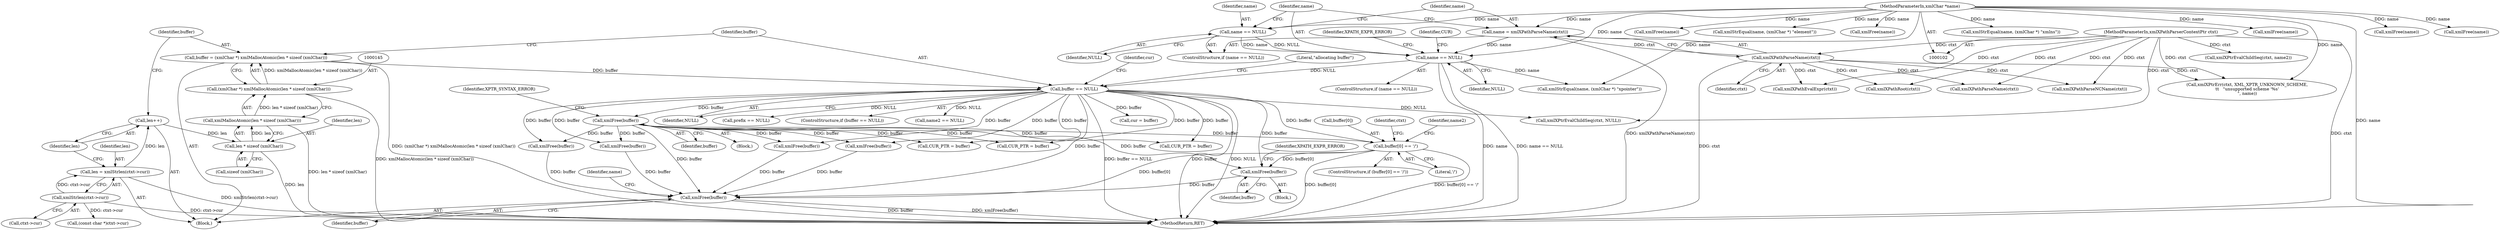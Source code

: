 digraph "0_Chrome_4c46d7a5b0af9b7d320e709291b270ab7cf07e83@pointer" {
"1000349" [label="(Call,xmlFree(buffer))"];
"1000324" [label="(Call,buffer[0] == '/')"];
"1000257" [label="(Call,xmlFree(buffer))"];
"1000152" [label="(Call,buffer == NULL)"];
"1000142" [label="(Call,buffer = (xmlChar *) xmlMallocAtomic(len * sizeof (xmlChar)))"];
"1000144" [label="(Call,(xmlChar *) xmlMallocAtomic(len * sizeof (xmlChar)))"];
"1000146" [label="(Call,xmlMallocAtomic(len * sizeof (xmlChar)))"];
"1000147" [label="(Call,len * sizeof (xmlChar))"];
"1000140" [label="(Call,len++)"];
"1000134" [label="(Call,len = xmlStrlen(ctxt->cur))"];
"1000136" [label="(Call,xmlStrlen(ctxt->cur))"];
"1000119" [label="(Call,name == NULL)"];
"1000114" [label="(Call,name = xmlXPathParseName(ctxt))"];
"1000116" [label="(Call,xmlXPathParseName(ctxt))"];
"1000103" [label="(MethodParameterIn,xmlXPathParserContextPtr ctxt)"];
"1000104" [label="(MethodParameterIn,xmlChar *name)"];
"1000111" [label="(Call,name == NULL)"];
"1000468" [label="(Call,xmlFree(buffer))"];
"1000154" [label="(Identifier,NULL)"];
"1000149" [label="(Call,sizeof (xmlChar))"];
"1000123" [label="(Identifier,XPATH_EXPR_ERROR)"];
"1000117" [label="(Identifier,ctxt)"];
"1000146" [label="(Call,xmlMallocAtomic(len * sizeof (xmlChar)))"];
"1000272" [label="(Call,CUR_PTR = buffer)"];
"1000142" [label="(Call,buffer = (xmlChar *) xmlMallocAtomic(len * sizeof (xmlChar)))"];
"1000121" [label="(Identifier,NULL)"];
"1000382" [label="(Call,prefix == NULL)"];
"1000137" [label="(Call,ctxt->cur)"];
"1000309" [label="(Call,xmlStrEqual(name, (xmlChar *) \"element\"))"];
"1000111" [label="(Call,name == NULL)"];
"1000330" [label="(Call,xmlXPathRoot(ctxt))"];
"1000258" [label="(Identifier,buffer)"];
"1000324" [label="(Call,buffer[0] == '/')"];
"1000148" [label="(Identifier,len)"];
"1000140" [label="(Call,len++)"];
"1000144" [label="(Call,(xmlChar *) xmlMallocAtomic(len * sizeof (xmlChar)))"];
"1000153" [label="(Identifier,buffer)"];
"1000468" [label="(Call,xmlFree(buffer))"];
"1000151" [label="(ControlStructure,if (buffer == NULL))"];
"1000112" [label="(Identifier,name)"];
"1000444" [label="(Call,xmlFree(name))"];
"1000105" [label="(Block,)"];
"1000262" [label="(Call,xmlStrEqual(name, (xmlChar *) \"xpointer\"))"];
"1000325" [label="(Call,buffer[0])"];
"1000113" [label="(Identifier,NULL)"];
"1000126" [label="(Identifier,CUR)"];
"1000349" [label="(Call,xmlFree(buffer))"];
"1000332" [label="(Call,xmlXPtrEvalChildSeq(ctxt, NULL))"];
"1000342" [label="(Call,name2 == NULL)"];
"1000160" [label="(Identifier,cur)"];
"1000469" [label="(Identifier,buffer)"];
"1000374" [label="(Call,CUR_PTR = buffer)"];
"1000115" [label="(Identifier,name)"];
"1000379" [label="(Call,xmlXPathParseNCName(ctxt))"];
"1000135" [label="(Identifier,len)"];
"1000361" [label="(Call,xmlStrEqual(name, (xmlChar *) \"xmlns\"))"];
"1000331" [label="(Identifier,ctxt)"];
"1000114" [label="(Call,name = xmlXPathParseName(ctxt))"];
"1000118" [label="(ControlStructure,if (name == NULL))"];
"1000257" [label="(Call,xmlFree(buffer))"];
"1000256" [label="(Block,)"];
"1000386" [label="(Call,xmlFree(buffer))"];
"1000119" [label="(Call,name == NULL)"];
"1000388" [label="(Call,xmlFree(name))"];
"1000323" [label="(ControlStructure,if (buffer[0] == '/'))"];
"1000442" [label="(Call,xmlFree(buffer))"];
"1000143" [label="(Identifier,buffer)"];
"1000338" [label="(Identifier,name2)"];
"1000136" [label="(Call,xmlStrlen(ctxt->cur))"];
"1000120" [label="(Identifier,name)"];
"1000159" [label="(Call,cur = buffer)"];
"1000103" [label="(MethodParameterIn,xmlXPathParserContextPtr ctxt)"];
"1000463" [label="(Call,xmlXPtrErr(ctxt, XML_XPTR_UNKNOWN_SCHEME,\n\t\t   \"unsupported scheme '%s'\n\", name))"];
"1000350" [label="(Identifier,buffer)"];
"1000425" [label="(Call,xmlFree(name))"];
"1000352" [label="(Identifier,XPATH_EXPR_ERROR)"];
"1000157" [label="(Literal,\"allocating buffer\")"];
"1000116" [label="(Call,xmlXPathParseName(ctxt))"];
"1000423" [label="(Call,xmlFree(buffer))"];
"1000302" [label="(Call,xmlXPathEvalExpr(ctxt))"];
"1000472" [label="(MethodReturn,RET)"];
"1000402" [label="(Call,xmlFree(name))"];
"1000141" [label="(Identifier,len)"];
"1000339" [label="(Call,xmlXPathParseName(ctxt))"];
"1000152" [label="(Call,buffer == NULL)"];
"1000104" [label="(MethodParameterIn,xmlChar *name)"];
"1000260" [label="(Identifier,XPTR_SYNTAX_ERROR)"];
"1000328" [label="(Literal,'/')"];
"1000134" [label="(Call,len = xmlStrlen(ctxt->cur))"];
"1000411" [label="(Call,(const char *)ctxt->cur)"];
"1000353" [label="(Call,xmlXPtrEvalChildSeq(ctxt, name2))"];
"1000471" [label="(Identifier,name)"];
"1000320" [label="(Call,CUR_PTR = buffer)"];
"1000147" [label="(Call,len * sizeof (xmlChar))"];
"1000470" [label="(Call,xmlFree(name))"];
"1000345" [label="(Block,)"];
"1000400" [label="(Call,xmlFree(buffer))"];
"1000110" [label="(ControlStructure,if (name == NULL))"];
"1000349" -> "1000345"  [label="AST: "];
"1000349" -> "1000350"  [label="CFG: "];
"1000350" -> "1000349"  [label="AST: "];
"1000352" -> "1000349"  [label="CFG: "];
"1000324" -> "1000349"  [label="DDG: buffer[0]"];
"1000257" -> "1000349"  [label="DDG: buffer"];
"1000152" -> "1000349"  [label="DDG: buffer"];
"1000349" -> "1000468"  [label="DDG: buffer"];
"1000324" -> "1000323"  [label="AST: "];
"1000324" -> "1000328"  [label="CFG: "];
"1000325" -> "1000324"  [label="AST: "];
"1000328" -> "1000324"  [label="AST: "];
"1000331" -> "1000324"  [label="CFG: "];
"1000338" -> "1000324"  [label="CFG: "];
"1000324" -> "1000472"  [label="DDG: buffer[0] == '/'"];
"1000324" -> "1000472"  [label="DDG: buffer[0]"];
"1000257" -> "1000324"  [label="DDG: buffer"];
"1000152" -> "1000324"  [label="DDG: buffer"];
"1000324" -> "1000468"  [label="DDG: buffer[0]"];
"1000257" -> "1000256"  [label="AST: "];
"1000257" -> "1000258"  [label="CFG: "];
"1000258" -> "1000257"  [label="AST: "];
"1000260" -> "1000257"  [label="CFG: "];
"1000152" -> "1000257"  [label="DDG: buffer"];
"1000257" -> "1000272"  [label="DDG: buffer"];
"1000257" -> "1000320"  [label="DDG: buffer"];
"1000257" -> "1000374"  [label="DDG: buffer"];
"1000257" -> "1000386"  [label="DDG: buffer"];
"1000257" -> "1000400"  [label="DDG: buffer"];
"1000257" -> "1000423"  [label="DDG: buffer"];
"1000257" -> "1000442"  [label="DDG: buffer"];
"1000257" -> "1000468"  [label="DDG: buffer"];
"1000152" -> "1000151"  [label="AST: "];
"1000152" -> "1000154"  [label="CFG: "];
"1000153" -> "1000152"  [label="AST: "];
"1000154" -> "1000152"  [label="AST: "];
"1000157" -> "1000152"  [label="CFG: "];
"1000160" -> "1000152"  [label="CFG: "];
"1000152" -> "1000472"  [label="DDG: buffer == NULL"];
"1000152" -> "1000472"  [label="DDG: buffer"];
"1000152" -> "1000472"  [label="DDG: NULL"];
"1000142" -> "1000152"  [label="DDG: buffer"];
"1000119" -> "1000152"  [label="DDG: NULL"];
"1000152" -> "1000159"  [label="DDG: buffer"];
"1000152" -> "1000272"  [label="DDG: buffer"];
"1000152" -> "1000320"  [label="DDG: buffer"];
"1000152" -> "1000332"  [label="DDG: NULL"];
"1000152" -> "1000342"  [label="DDG: NULL"];
"1000152" -> "1000374"  [label="DDG: buffer"];
"1000152" -> "1000382"  [label="DDG: NULL"];
"1000152" -> "1000386"  [label="DDG: buffer"];
"1000152" -> "1000400"  [label="DDG: buffer"];
"1000152" -> "1000423"  [label="DDG: buffer"];
"1000152" -> "1000442"  [label="DDG: buffer"];
"1000152" -> "1000468"  [label="DDG: buffer"];
"1000142" -> "1000105"  [label="AST: "];
"1000142" -> "1000144"  [label="CFG: "];
"1000143" -> "1000142"  [label="AST: "];
"1000144" -> "1000142"  [label="AST: "];
"1000153" -> "1000142"  [label="CFG: "];
"1000142" -> "1000472"  [label="DDG: (xmlChar *) xmlMallocAtomic(len * sizeof (xmlChar))"];
"1000144" -> "1000142"  [label="DDG: xmlMallocAtomic(len * sizeof (xmlChar))"];
"1000144" -> "1000146"  [label="CFG: "];
"1000145" -> "1000144"  [label="AST: "];
"1000146" -> "1000144"  [label="AST: "];
"1000144" -> "1000472"  [label="DDG: xmlMallocAtomic(len * sizeof (xmlChar))"];
"1000146" -> "1000144"  [label="DDG: len * sizeof (xmlChar)"];
"1000146" -> "1000147"  [label="CFG: "];
"1000147" -> "1000146"  [label="AST: "];
"1000146" -> "1000472"  [label="DDG: len * sizeof (xmlChar)"];
"1000147" -> "1000146"  [label="DDG: len"];
"1000147" -> "1000149"  [label="CFG: "];
"1000148" -> "1000147"  [label="AST: "];
"1000149" -> "1000147"  [label="AST: "];
"1000147" -> "1000472"  [label="DDG: len"];
"1000140" -> "1000147"  [label="DDG: len"];
"1000140" -> "1000105"  [label="AST: "];
"1000140" -> "1000141"  [label="CFG: "];
"1000141" -> "1000140"  [label="AST: "];
"1000143" -> "1000140"  [label="CFG: "];
"1000134" -> "1000140"  [label="DDG: len"];
"1000134" -> "1000105"  [label="AST: "];
"1000134" -> "1000136"  [label="CFG: "];
"1000135" -> "1000134"  [label="AST: "];
"1000136" -> "1000134"  [label="AST: "];
"1000141" -> "1000134"  [label="CFG: "];
"1000134" -> "1000472"  [label="DDG: xmlStrlen(ctxt->cur)"];
"1000136" -> "1000134"  [label="DDG: ctxt->cur"];
"1000136" -> "1000137"  [label="CFG: "];
"1000137" -> "1000136"  [label="AST: "];
"1000136" -> "1000472"  [label="DDG: ctxt->cur"];
"1000136" -> "1000411"  [label="DDG: ctxt->cur"];
"1000119" -> "1000118"  [label="AST: "];
"1000119" -> "1000121"  [label="CFG: "];
"1000120" -> "1000119"  [label="AST: "];
"1000121" -> "1000119"  [label="AST: "];
"1000123" -> "1000119"  [label="CFG: "];
"1000126" -> "1000119"  [label="CFG: "];
"1000119" -> "1000472"  [label="DDG: name"];
"1000119" -> "1000472"  [label="DDG: name == NULL"];
"1000114" -> "1000119"  [label="DDG: name"];
"1000111" -> "1000119"  [label="DDG: name"];
"1000111" -> "1000119"  [label="DDG: NULL"];
"1000104" -> "1000119"  [label="DDG: name"];
"1000119" -> "1000262"  [label="DDG: name"];
"1000114" -> "1000110"  [label="AST: "];
"1000114" -> "1000116"  [label="CFG: "];
"1000115" -> "1000114"  [label="AST: "];
"1000116" -> "1000114"  [label="AST: "];
"1000120" -> "1000114"  [label="CFG: "];
"1000114" -> "1000472"  [label="DDG: xmlXPathParseName(ctxt)"];
"1000116" -> "1000114"  [label="DDG: ctxt"];
"1000104" -> "1000114"  [label="DDG: name"];
"1000116" -> "1000117"  [label="CFG: "];
"1000117" -> "1000116"  [label="AST: "];
"1000116" -> "1000472"  [label="DDG: ctxt"];
"1000103" -> "1000116"  [label="DDG: ctxt"];
"1000116" -> "1000302"  [label="DDG: ctxt"];
"1000116" -> "1000330"  [label="DDG: ctxt"];
"1000116" -> "1000339"  [label="DDG: ctxt"];
"1000116" -> "1000379"  [label="DDG: ctxt"];
"1000116" -> "1000463"  [label="DDG: ctxt"];
"1000103" -> "1000102"  [label="AST: "];
"1000103" -> "1000472"  [label="DDG: ctxt"];
"1000103" -> "1000302"  [label="DDG: ctxt"];
"1000103" -> "1000330"  [label="DDG: ctxt"];
"1000103" -> "1000332"  [label="DDG: ctxt"];
"1000103" -> "1000339"  [label="DDG: ctxt"];
"1000103" -> "1000353"  [label="DDG: ctxt"];
"1000103" -> "1000379"  [label="DDG: ctxt"];
"1000103" -> "1000463"  [label="DDG: ctxt"];
"1000104" -> "1000102"  [label="AST: "];
"1000104" -> "1000472"  [label="DDG: name"];
"1000104" -> "1000111"  [label="DDG: name"];
"1000104" -> "1000262"  [label="DDG: name"];
"1000104" -> "1000309"  [label="DDG: name"];
"1000104" -> "1000361"  [label="DDG: name"];
"1000104" -> "1000388"  [label="DDG: name"];
"1000104" -> "1000402"  [label="DDG: name"];
"1000104" -> "1000425"  [label="DDG: name"];
"1000104" -> "1000444"  [label="DDG: name"];
"1000104" -> "1000463"  [label="DDG: name"];
"1000104" -> "1000470"  [label="DDG: name"];
"1000111" -> "1000110"  [label="AST: "];
"1000111" -> "1000113"  [label="CFG: "];
"1000112" -> "1000111"  [label="AST: "];
"1000113" -> "1000111"  [label="AST: "];
"1000115" -> "1000111"  [label="CFG: "];
"1000120" -> "1000111"  [label="CFG: "];
"1000468" -> "1000105"  [label="AST: "];
"1000468" -> "1000469"  [label="CFG: "];
"1000469" -> "1000468"  [label="AST: "];
"1000471" -> "1000468"  [label="CFG: "];
"1000468" -> "1000472"  [label="DDG: xmlFree(buffer)"];
"1000468" -> "1000472"  [label="DDG: buffer"];
"1000442" -> "1000468"  [label="DDG: buffer"];
"1000400" -> "1000468"  [label="DDG: buffer"];
"1000386" -> "1000468"  [label="DDG: buffer"];
"1000423" -> "1000468"  [label="DDG: buffer"];
}
